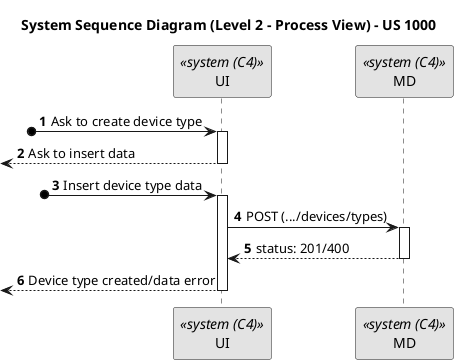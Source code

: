 @startuml
skinparam monochrome true
skinparam packageStyle rectangle
skinparam shadowing false

title System Sequence Diagram (Level 2 - Process View) - US 1000
autonumber

participant "UI" as UI <<system (C4)>>
participant "MD" as MD <<system (C4)>>

?o-> UI : Ask to create device type
activate UI

<-- UI : Ask to insert data
deactivate UI

?o-> UI : Insert device type data
activate UI

    UI -> MD : POST (.../devices/types)
    activate MD
        UI <-- MD : status: 201/400
    deactivate MD

<-- UI : Device type created/data error
deactivate UI

@enduml
